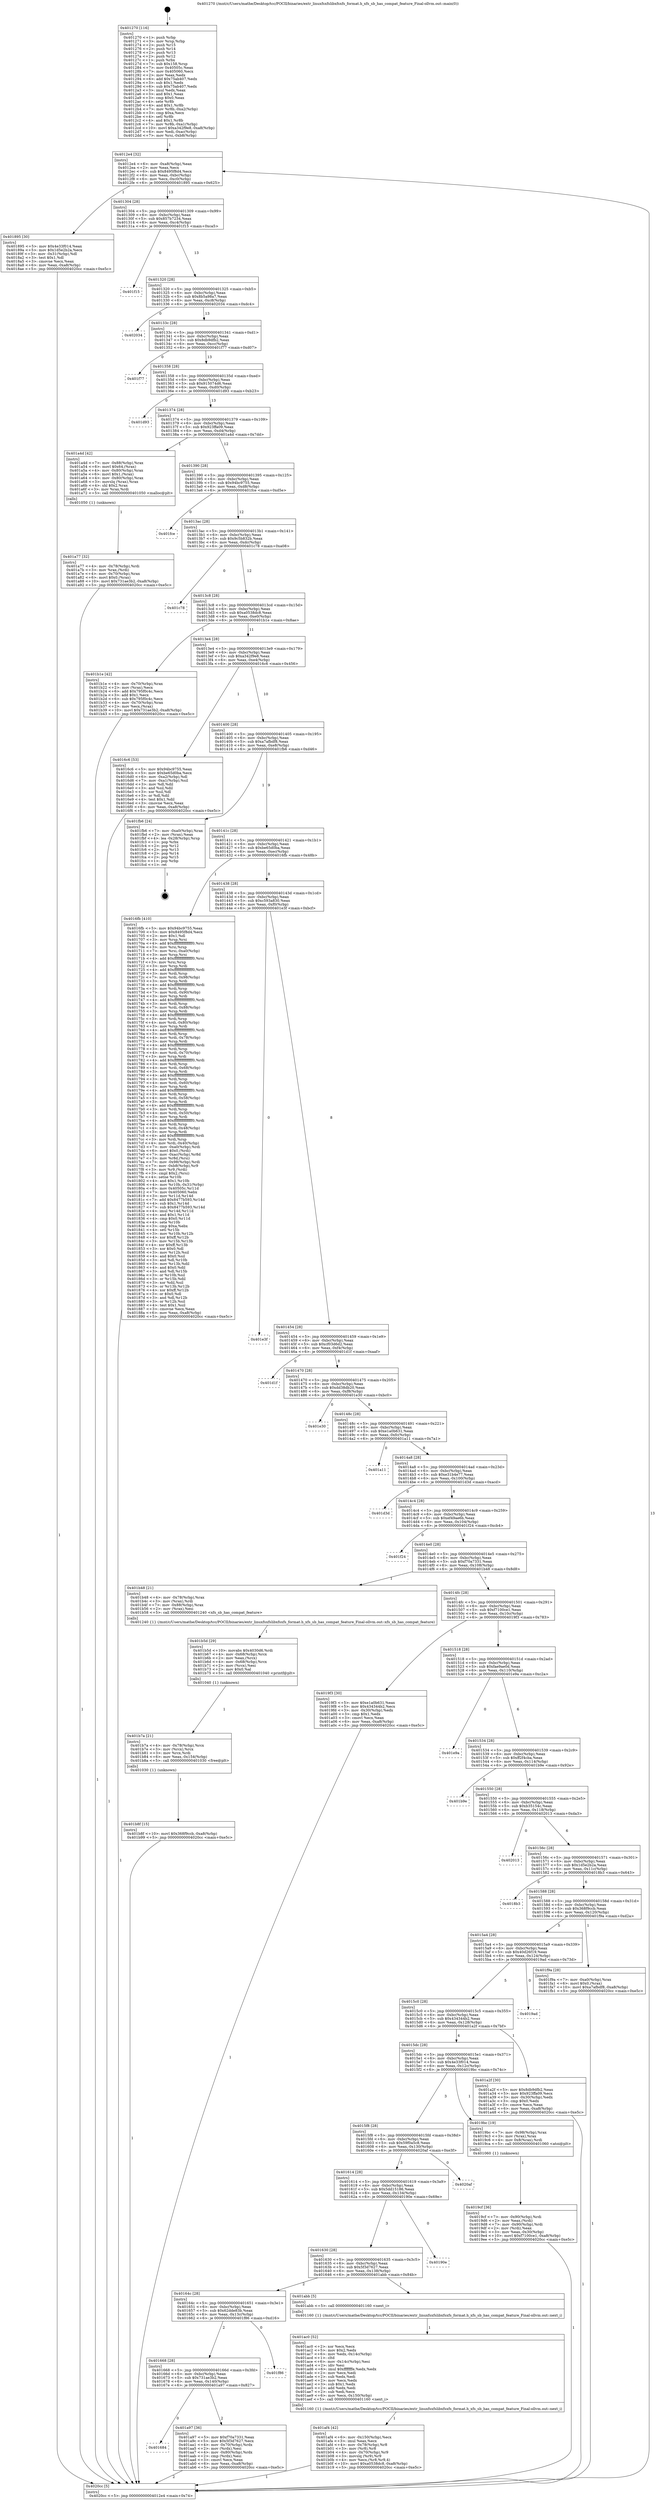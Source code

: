 digraph "0x401270" {
  label = "0x401270 (/mnt/c/Users/mathe/Desktop/tcc/POCII/binaries/extr_linuxfsxfslibxfsxfs_format.h_xfs_sb_has_compat_feature_Final-ollvm.out::main(0))"
  labelloc = "t"
  node[shape=record]

  Entry [label="",width=0.3,height=0.3,shape=circle,fillcolor=black,style=filled]
  "0x4012e4" [label="{
     0x4012e4 [32]\l
     | [instrs]\l
     &nbsp;&nbsp;0x4012e4 \<+6\>: mov -0xa8(%rbp),%eax\l
     &nbsp;&nbsp;0x4012ea \<+2\>: mov %eax,%ecx\l
     &nbsp;&nbsp;0x4012ec \<+6\>: sub $0x8495f8d4,%ecx\l
     &nbsp;&nbsp;0x4012f2 \<+6\>: mov %eax,-0xbc(%rbp)\l
     &nbsp;&nbsp;0x4012f8 \<+6\>: mov %ecx,-0xc0(%rbp)\l
     &nbsp;&nbsp;0x4012fe \<+6\>: je 0000000000401895 \<main+0x625\>\l
  }"]
  "0x401895" [label="{
     0x401895 [30]\l
     | [instrs]\l
     &nbsp;&nbsp;0x401895 \<+5\>: mov $0x4e33f014,%eax\l
     &nbsp;&nbsp;0x40189a \<+5\>: mov $0x1d5e2b2a,%ecx\l
     &nbsp;&nbsp;0x40189f \<+3\>: mov -0x31(%rbp),%dl\l
     &nbsp;&nbsp;0x4018a2 \<+3\>: test $0x1,%dl\l
     &nbsp;&nbsp;0x4018a5 \<+3\>: cmovne %ecx,%eax\l
     &nbsp;&nbsp;0x4018a8 \<+6\>: mov %eax,-0xa8(%rbp)\l
     &nbsp;&nbsp;0x4018ae \<+5\>: jmp 00000000004020cc \<main+0xe5c\>\l
  }"]
  "0x401304" [label="{
     0x401304 [28]\l
     | [instrs]\l
     &nbsp;&nbsp;0x401304 \<+5\>: jmp 0000000000401309 \<main+0x99\>\l
     &nbsp;&nbsp;0x401309 \<+6\>: mov -0xbc(%rbp),%eax\l
     &nbsp;&nbsp;0x40130f \<+5\>: sub $0x857b7234,%eax\l
     &nbsp;&nbsp;0x401314 \<+6\>: mov %eax,-0xc4(%rbp)\l
     &nbsp;&nbsp;0x40131a \<+6\>: je 0000000000401f15 \<main+0xca5\>\l
  }"]
  Exit [label="",width=0.3,height=0.3,shape=circle,fillcolor=black,style=filled,peripheries=2]
  "0x401f15" [label="{
     0x401f15\l
  }", style=dashed]
  "0x401320" [label="{
     0x401320 [28]\l
     | [instrs]\l
     &nbsp;&nbsp;0x401320 \<+5\>: jmp 0000000000401325 \<main+0xb5\>\l
     &nbsp;&nbsp;0x401325 \<+6\>: mov -0xbc(%rbp),%eax\l
     &nbsp;&nbsp;0x40132b \<+5\>: sub $0x8b5a98a7,%eax\l
     &nbsp;&nbsp;0x401330 \<+6\>: mov %eax,-0xc8(%rbp)\l
     &nbsp;&nbsp;0x401336 \<+6\>: je 0000000000402034 \<main+0xdc4\>\l
  }"]
  "0x401b8f" [label="{
     0x401b8f [15]\l
     | [instrs]\l
     &nbsp;&nbsp;0x401b8f \<+10\>: movl $0x368f9ccb,-0xa8(%rbp)\l
     &nbsp;&nbsp;0x401b99 \<+5\>: jmp 00000000004020cc \<main+0xe5c\>\l
  }"]
  "0x402034" [label="{
     0x402034\l
  }", style=dashed]
  "0x40133c" [label="{
     0x40133c [28]\l
     | [instrs]\l
     &nbsp;&nbsp;0x40133c \<+5\>: jmp 0000000000401341 \<main+0xd1\>\l
     &nbsp;&nbsp;0x401341 \<+6\>: mov -0xbc(%rbp),%eax\l
     &nbsp;&nbsp;0x401347 \<+5\>: sub $0x8db9dfb2,%eax\l
     &nbsp;&nbsp;0x40134c \<+6\>: mov %eax,-0xcc(%rbp)\l
     &nbsp;&nbsp;0x401352 \<+6\>: je 0000000000401f77 \<main+0xd07\>\l
  }"]
  "0x401b7a" [label="{
     0x401b7a [21]\l
     | [instrs]\l
     &nbsp;&nbsp;0x401b7a \<+4\>: mov -0x78(%rbp),%rcx\l
     &nbsp;&nbsp;0x401b7e \<+3\>: mov (%rcx),%rcx\l
     &nbsp;&nbsp;0x401b81 \<+3\>: mov %rcx,%rdi\l
     &nbsp;&nbsp;0x401b84 \<+6\>: mov %eax,-0x154(%rbp)\l
     &nbsp;&nbsp;0x401b8a \<+5\>: call 0000000000401030 \<free@plt\>\l
     | [calls]\l
     &nbsp;&nbsp;0x401030 \{1\} (unknown)\l
  }"]
  "0x401f77" [label="{
     0x401f77\l
  }", style=dashed]
  "0x401358" [label="{
     0x401358 [28]\l
     | [instrs]\l
     &nbsp;&nbsp;0x401358 \<+5\>: jmp 000000000040135d \<main+0xed\>\l
     &nbsp;&nbsp;0x40135d \<+6\>: mov -0xbc(%rbp),%eax\l
     &nbsp;&nbsp;0x401363 \<+5\>: sub $0x915074d6,%eax\l
     &nbsp;&nbsp;0x401368 \<+6\>: mov %eax,-0xd0(%rbp)\l
     &nbsp;&nbsp;0x40136e \<+6\>: je 0000000000401d93 \<main+0xb23\>\l
  }"]
  "0x401b5d" [label="{
     0x401b5d [29]\l
     | [instrs]\l
     &nbsp;&nbsp;0x401b5d \<+10\>: movabs $0x4030d6,%rdi\l
     &nbsp;&nbsp;0x401b67 \<+4\>: mov -0x68(%rbp),%rcx\l
     &nbsp;&nbsp;0x401b6b \<+2\>: mov %eax,(%rcx)\l
     &nbsp;&nbsp;0x401b6d \<+4\>: mov -0x68(%rbp),%rcx\l
     &nbsp;&nbsp;0x401b71 \<+2\>: mov (%rcx),%esi\l
     &nbsp;&nbsp;0x401b73 \<+2\>: mov $0x0,%al\l
     &nbsp;&nbsp;0x401b75 \<+5\>: call 0000000000401040 \<printf@plt\>\l
     | [calls]\l
     &nbsp;&nbsp;0x401040 \{1\} (unknown)\l
  }"]
  "0x401d93" [label="{
     0x401d93\l
  }", style=dashed]
  "0x401374" [label="{
     0x401374 [28]\l
     | [instrs]\l
     &nbsp;&nbsp;0x401374 \<+5\>: jmp 0000000000401379 \<main+0x109\>\l
     &nbsp;&nbsp;0x401379 \<+6\>: mov -0xbc(%rbp),%eax\l
     &nbsp;&nbsp;0x40137f \<+5\>: sub $0x923ffa09,%eax\l
     &nbsp;&nbsp;0x401384 \<+6\>: mov %eax,-0xd4(%rbp)\l
     &nbsp;&nbsp;0x40138a \<+6\>: je 0000000000401a4d \<main+0x7dd\>\l
  }"]
  "0x401af4" [label="{
     0x401af4 [42]\l
     | [instrs]\l
     &nbsp;&nbsp;0x401af4 \<+6\>: mov -0x150(%rbp),%ecx\l
     &nbsp;&nbsp;0x401afa \<+3\>: imul %eax,%ecx\l
     &nbsp;&nbsp;0x401afd \<+4\>: mov -0x78(%rbp),%r8\l
     &nbsp;&nbsp;0x401b01 \<+3\>: mov (%r8),%r8\l
     &nbsp;&nbsp;0x401b04 \<+4\>: mov -0x70(%rbp),%r9\l
     &nbsp;&nbsp;0x401b08 \<+3\>: movslq (%r9),%r9\l
     &nbsp;&nbsp;0x401b0b \<+4\>: mov %ecx,(%r8,%r9,4)\l
     &nbsp;&nbsp;0x401b0f \<+10\>: movl $0xa0538dc8,-0xa8(%rbp)\l
     &nbsp;&nbsp;0x401b19 \<+5\>: jmp 00000000004020cc \<main+0xe5c\>\l
  }"]
  "0x401a4d" [label="{
     0x401a4d [42]\l
     | [instrs]\l
     &nbsp;&nbsp;0x401a4d \<+7\>: mov -0x88(%rbp),%rax\l
     &nbsp;&nbsp;0x401a54 \<+6\>: movl $0x64,(%rax)\l
     &nbsp;&nbsp;0x401a5a \<+4\>: mov -0x80(%rbp),%rax\l
     &nbsp;&nbsp;0x401a5e \<+6\>: movl $0x1,(%rax)\l
     &nbsp;&nbsp;0x401a64 \<+4\>: mov -0x80(%rbp),%rax\l
     &nbsp;&nbsp;0x401a68 \<+3\>: movslq (%rax),%rax\l
     &nbsp;&nbsp;0x401a6b \<+4\>: shl $0x2,%rax\l
     &nbsp;&nbsp;0x401a6f \<+3\>: mov %rax,%rdi\l
     &nbsp;&nbsp;0x401a72 \<+5\>: call 0000000000401050 \<malloc@plt\>\l
     | [calls]\l
     &nbsp;&nbsp;0x401050 \{1\} (unknown)\l
  }"]
  "0x401390" [label="{
     0x401390 [28]\l
     | [instrs]\l
     &nbsp;&nbsp;0x401390 \<+5\>: jmp 0000000000401395 \<main+0x125\>\l
     &nbsp;&nbsp;0x401395 \<+6\>: mov -0xbc(%rbp),%eax\l
     &nbsp;&nbsp;0x40139b \<+5\>: sub $0x94bc9755,%eax\l
     &nbsp;&nbsp;0x4013a0 \<+6\>: mov %eax,-0xd8(%rbp)\l
     &nbsp;&nbsp;0x4013a6 \<+6\>: je 0000000000401fce \<main+0xd5e\>\l
  }"]
  "0x401ac0" [label="{
     0x401ac0 [52]\l
     | [instrs]\l
     &nbsp;&nbsp;0x401ac0 \<+2\>: xor %ecx,%ecx\l
     &nbsp;&nbsp;0x401ac2 \<+5\>: mov $0x2,%edx\l
     &nbsp;&nbsp;0x401ac7 \<+6\>: mov %edx,-0x14c(%rbp)\l
     &nbsp;&nbsp;0x401acd \<+1\>: cltd\l
     &nbsp;&nbsp;0x401ace \<+6\>: mov -0x14c(%rbp),%esi\l
     &nbsp;&nbsp;0x401ad4 \<+2\>: idiv %esi\l
     &nbsp;&nbsp;0x401ad6 \<+6\>: imul $0xfffffffe,%edx,%edx\l
     &nbsp;&nbsp;0x401adc \<+2\>: mov %ecx,%edi\l
     &nbsp;&nbsp;0x401ade \<+2\>: sub %edx,%edi\l
     &nbsp;&nbsp;0x401ae0 \<+2\>: mov %ecx,%edx\l
     &nbsp;&nbsp;0x401ae2 \<+3\>: sub $0x1,%edx\l
     &nbsp;&nbsp;0x401ae5 \<+2\>: add %edx,%edi\l
     &nbsp;&nbsp;0x401ae7 \<+2\>: sub %edi,%ecx\l
     &nbsp;&nbsp;0x401ae9 \<+6\>: mov %ecx,-0x150(%rbp)\l
     &nbsp;&nbsp;0x401aef \<+5\>: call 0000000000401160 \<next_i\>\l
     | [calls]\l
     &nbsp;&nbsp;0x401160 \{1\} (/mnt/c/Users/mathe/Desktop/tcc/POCII/binaries/extr_linuxfsxfslibxfsxfs_format.h_xfs_sb_has_compat_feature_Final-ollvm.out::next_i)\l
  }"]
  "0x401fce" [label="{
     0x401fce\l
  }", style=dashed]
  "0x4013ac" [label="{
     0x4013ac [28]\l
     | [instrs]\l
     &nbsp;&nbsp;0x4013ac \<+5\>: jmp 00000000004013b1 \<main+0x141\>\l
     &nbsp;&nbsp;0x4013b1 \<+6\>: mov -0xbc(%rbp),%eax\l
     &nbsp;&nbsp;0x4013b7 \<+5\>: sub $0x9c5b832b,%eax\l
     &nbsp;&nbsp;0x4013bc \<+6\>: mov %eax,-0xdc(%rbp)\l
     &nbsp;&nbsp;0x4013c2 \<+6\>: je 0000000000401c78 \<main+0xa08\>\l
  }"]
  "0x401684" [label="{
     0x401684\l
  }", style=dashed]
  "0x401c78" [label="{
     0x401c78\l
  }", style=dashed]
  "0x4013c8" [label="{
     0x4013c8 [28]\l
     | [instrs]\l
     &nbsp;&nbsp;0x4013c8 \<+5\>: jmp 00000000004013cd \<main+0x15d\>\l
     &nbsp;&nbsp;0x4013cd \<+6\>: mov -0xbc(%rbp),%eax\l
     &nbsp;&nbsp;0x4013d3 \<+5\>: sub $0xa0538dc8,%eax\l
     &nbsp;&nbsp;0x4013d8 \<+6\>: mov %eax,-0xe0(%rbp)\l
     &nbsp;&nbsp;0x4013de \<+6\>: je 0000000000401b1e \<main+0x8ae\>\l
  }"]
  "0x401a97" [label="{
     0x401a97 [36]\l
     | [instrs]\l
     &nbsp;&nbsp;0x401a97 \<+5\>: mov $0xf70a7331,%eax\l
     &nbsp;&nbsp;0x401a9c \<+5\>: mov $0x5f3d7627,%ecx\l
     &nbsp;&nbsp;0x401aa1 \<+4\>: mov -0x70(%rbp),%rdx\l
     &nbsp;&nbsp;0x401aa5 \<+2\>: mov (%rdx),%esi\l
     &nbsp;&nbsp;0x401aa7 \<+4\>: mov -0x80(%rbp),%rdx\l
     &nbsp;&nbsp;0x401aab \<+2\>: cmp (%rdx),%esi\l
     &nbsp;&nbsp;0x401aad \<+3\>: cmovl %ecx,%eax\l
     &nbsp;&nbsp;0x401ab0 \<+6\>: mov %eax,-0xa8(%rbp)\l
     &nbsp;&nbsp;0x401ab6 \<+5\>: jmp 00000000004020cc \<main+0xe5c\>\l
  }"]
  "0x401b1e" [label="{
     0x401b1e [42]\l
     | [instrs]\l
     &nbsp;&nbsp;0x401b1e \<+4\>: mov -0x70(%rbp),%rax\l
     &nbsp;&nbsp;0x401b22 \<+2\>: mov (%rax),%ecx\l
     &nbsp;&nbsp;0x401b24 \<+6\>: add $0x795f0c4c,%ecx\l
     &nbsp;&nbsp;0x401b2a \<+3\>: add $0x1,%ecx\l
     &nbsp;&nbsp;0x401b2d \<+6\>: sub $0x795f0c4c,%ecx\l
     &nbsp;&nbsp;0x401b33 \<+4\>: mov -0x70(%rbp),%rax\l
     &nbsp;&nbsp;0x401b37 \<+2\>: mov %ecx,(%rax)\l
     &nbsp;&nbsp;0x401b39 \<+10\>: movl $0x731ae3b2,-0xa8(%rbp)\l
     &nbsp;&nbsp;0x401b43 \<+5\>: jmp 00000000004020cc \<main+0xe5c\>\l
  }"]
  "0x4013e4" [label="{
     0x4013e4 [28]\l
     | [instrs]\l
     &nbsp;&nbsp;0x4013e4 \<+5\>: jmp 00000000004013e9 \<main+0x179\>\l
     &nbsp;&nbsp;0x4013e9 \<+6\>: mov -0xbc(%rbp),%eax\l
     &nbsp;&nbsp;0x4013ef \<+5\>: sub $0xa342f9e8,%eax\l
     &nbsp;&nbsp;0x4013f4 \<+6\>: mov %eax,-0xe4(%rbp)\l
     &nbsp;&nbsp;0x4013fa \<+6\>: je 00000000004016c6 \<main+0x456\>\l
  }"]
  "0x401668" [label="{
     0x401668 [28]\l
     | [instrs]\l
     &nbsp;&nbsp;0x401668 \<+5\>: jmp 000000000040166d \<main+0x3fd\>\l
     &nbsp;&nbsp;0x40166d \<+6\>: mov -0xbc(%rbp),%eax\l
     &nbsp;&nbsp;0x401673 \<+5\>: sub $0x731ae3b2,%eax\l
     &nbsp;&nbsp;0x401678 \<+6\>: mov %eax,-0x140(%rbp)\l
     &nbsp;&nbsp;0x40167e \<+6\>: je 0000000000401a97 \<main+0x827\>\l
  }"]
  "0x4016c6" [label="{
     0x4016c6 [53]\l
     | [instrs]\l
     &nbsp;&nbsp;0x4016c6 \<+5\>: mov $0x94bc9755,%eax\l
     &nbsp;&nbsp;0x4016cb \<+5\>: mov $0xbe65d0ba,%ecx\l
     &nbsp;&nbsp;0x4016d0 \<+6\>: mov -0xa2(%rbp),%dl\l
     &nbsp;&nbsp;0x4016d6 \<+7\>: mov -0xa1(%rbp),%sil\l
     &nbsp;&nbsp;0x4016dd \<+3\>: mov %dl,%dil\l
     &nbsp;&nbsp;0x4016e0 \<+3\>: and %sil,%dil\l
     &nbsp;&nbsp;0x4016e3 \<+3\>: xor %sil,%dl\l
     &nbsp;&nbsp;0x4016e6 \<+3\>: or %dl,%dil\l
     &nbsp;&nbsp;0x4016e9 \<+4\>: test $0x1,%dil\l
     &nbsp;&nbsp;0x4016ed \<+3\>: cmovne %ecx,%eax\l
     &nbsp;&nbsp;0x4016f0 \<+6\>: mov %eax,-0xa8(%rbp)\l
     &nbsp;&nbsp;0x4016f6 \<+5\>: jmp 00000000004020cc \<main+0xe5c\>\l
  }"]
  "0x401400" [label="{
     0x401400 [28]\l
     | [instrs]\l
     &nbsp;&nbsp;0x401400 \<+5\>: jmp 0000000000401405 \<main+0x195\>\l
     &nbsp;&nbsp;0x401405 \<+6\>: mov -0xbc(%rbp),%eax\l
     &nbsp;&nbsp;0x40140b \<+5\>: sub $0xa7afbdf8,%eax\l
     &nbsp;&nbsp;0x401410 \<+6\>: mov %eax,-0xe8(%rbp)\l
     &nbsp;&nbsp;0x401416 \<+6\>: je 0000000000401fb6 \<main+0xd46\>\l
  }"]
  "0x4020cc" [label="{
     0x4020cc [5]\l
     | [instrs]\l
     &nbsp;&nbsp;0x4020cc \<+5\>: jmp 00000000004012e4 \<main+0x74\>\l
  }"]
  "0x401270" [label="{
     0x401270 [116]\l
     | [instrs]\l
     &nbsp;&nbsp;0x401270 \<+1\>: push %rbp\l
     &nbsp;&nbsp;0x401271 \<+3\>: mov %rsp,%rbp\l
     &nbsp;&nbsp;0x401274 \<+2\>: push %r15\l
     &nbsp;&nbsp;0x401276 \<+2\>: push %r14\l
     &nbsp;&nbsp;0x401278 \<+2\>: push %r13\l
     &nbsp;&nbsp;0x40127a \<+2\>: push %r12\l
     &nbsp;&nbsp;0x40127c \<+1\>: push %rbx\l
     &nbsp;&nbsp;0x40127d \<+7\>: sub $0x158,%rsp\l
     &nbsp;&nbsp;0x401284 \<+7\>: mov 0x40505c,%eax\l
     &nbsp;&nbsp;0x40128b \<+7\>: mov 0x405060,%ecx\l
     &nbsp;&nbsp;0x401292 \<+2\>: mov %eax,%edx\l
     &nbsp;&nbsp;0x401294 \<+6\>: add $0x75ab407,%edx\l
     &nbsp;&nbsp;0x40129a \<+3\>: sub $0x1,%edx\l
     &nbsp;&nbsp;0x40129d \<+6\>: sub $0x75ab407,%edx\l
     &nbsp;&nbsp;0x4012a3 \<+3\>: imul %edx,%eax\l
     &nbsp;&nbsp;0x4012a6 \<+3\>: and $0x1,%eax\l
     &nbsp;&nbsp;0x4012a9 \<+3\>: cmp $0x0,%eax\l
     &nbsp;&nbsp;0x4012ac \<+4\>: sete %r8b\l
     &nbsp;&nbsp;0x4012b0 \<+4\>: and $0x1,%r8b\l
     &nbsp;&nbsp;0x4012b4 \<+7\>: mov %r8b,-0xa2(%rbp)\l
     &nbsp;&nbsp;0x4012bb \<+3\>: cmp $0xa,%ecx\l
     &nbsp;&nbsp;0x4012be \<+4\>: setl %r8b\l
     &nbsp;&nbsp;0x4012c2 \<+4\>: and $0x1,%r8b\l
     &nbsp;&nbsp;0x4012c6 \<+7\>: mov %r8b,-0xa1(%rbp)\l
     &nbsp;&nbsp;0x4012cd \<+10\>: movl $0xa342f9e8,-0xa8(%rbp)\l
     &nbsp;&nbsp;0x4012d7 \<+6\>: mov %edi,-0xac(%rbp)\l
     &nbsp;&nbsp;0x4012dd \<+7\>: mov %rsi,-0xb8(%rbp)\l
  }"]
  "0x401f86" [label="{
     0x401f86\l
  }", style=dashed]
  "0x401fb6" [label="{
     0x401fb6 [24]\l
     | [instrs]\l
     &nbsp;&nbsp;0x401fb6 \<+7\>: mov -0xa0(%rbp),%rax\l
     &nbsp;&nbsp;0x401fbd \<+2\>: mov (%rax),%eax\l
     &nbsp;&nbsp;0x401fbf \<+4\>: lea -0x28(%rbp),%rsp\l
     &nbsp;&nbsp;0x401fc3 \<+1\>: pop %rbx\l
     &nbsp;&nbsp;0x401fc4 \<+2\>: pop %r12\l
     &nbsp;&nbsp;0x401fc6 \<+2\>: pop %r13\l
     &nbsp;&nbsp;0x401fc8 \<+2\>: pop %r14\l
     &nbsp;&nbsp;0x401fca \<+2\>: pop %r15\l
     &nbsp;&nbsp;0x401fcc \<+1\>: pop %rbp\l
     &nbsp;&nbsp;0x401fcd \<+1\>: ret\l
  }"]
  "0x40141c" [label="{
     0x40141c [28]\l
     | [instrs]\l
     &nbsp;&nbsp;0x40141c \<+5\>: jmp 0000000000401421 \<main+0x1b1\>\l
     &nbsp;&nbsp;0x401421 \<+6\>: mov -0xbc(%rbp),%eax\l
     &nbsp;&nbsp;0x401427 \<+5\>: sub $0xbe65d0ba,%eax\l
     &nbsp;&nbsp;0x40142c \<+6\>: mov %eax,-0xec(%rbp)\l
     &nbsp;&nbsp;0x401432 \<+6\>: je 00000000004016fb \<main+0x48b\>\l
  }"]
  "0x40164c" [label="{
     0x40164c [28]\l
     | [instrs]\l
     &nbsp;&nbsp;0x40164c \<+5\>: jmp 0000000000401651 \<main+0x3e1\>\l
     &nbsp;&nbsp;0x401651 \<+6\>: mov -0xbc(%rbp),%eax\l
     &nbsp;&nbsp;0x401657 \<+5\>: sub $0x62dde83b,%eax\l
     &nbsp;&nbsp;0x40165c \<+6\>: mov %eax,-0x13c(%rbp)\l
     &nbsp;&nbsp;0x401662 \<+6\>: je 0000000000401f86 \<main+0xd16\>\l
  }"]
  "0x4016fb" [label="{
     0x4016fb [410]\l
     | [instrs]\l
     &nbsp;&nbsp;0x4016fb \<+5\>: mov $0x94bc9755,%eax\l
     &nbsp;&nbsp;0x401700 \<+5\>: mov $0x8495f8d4,%ecx\l
     &nbsp;&nbsp;0x401705 \<+2\>: mov $0x1,%dl\l
     &nbsp;&nbsp;0x401707 \<+3\>: mov %rsp,%rsi\l
     &nbsp;&nbsp;0x40170a \<+4\>: add $0xfffffffffffffff0,%rsi\l
     &nbsp;&nbsp;0x40170e \<+3\>: mov %rsi,%rsp\l
     &nbsp;&nbsp;0x401711 \<+7\>: mov %rsi,-0xa0(%rbp)\l
     &nbsp;&nbsp;0x401718 \<+3\>: mov %rsp,%rsi\l
     &nbsp;&nbsp;0x40171b \<+4\>: add $0xfffffffffffffff0,%rsi\l
     &nbsp;&nbsp;0x40171f \<+3\>: mov %rsi,%rsp\l
     &nbsp;&nbsp;0x401722 \<+3\>: mov %rsp,%rdi\l
     &nbsp;&nbsp;0x401725 \<+4\>: add $0xfffffffffffffff0,%rdi\l
     &nbsp;&nbsp;0x401729 \<+3\>: mov %rdi,%rsp\l
     &nbsp;&nbsp;0x40172c \<+7\>: mov %rdi,-0x98(%rbp)\l
     &nbsp;&nbsp;0x401733 \<+3\>: mov %rsp,%rdi\l
     &nbsp;&nbsp;0x401736 \<+4\>: add $0xfffffffffffffff0,%rdi\l
     &nbsp;&nbsp;0x40173a \<+3\>: mov %rdi,%rsp\l
     &nbsp;&nbsp;0x40173d \<+7\>: mov %rdi,-0x90(%rbp)\l
     &nbsp;&nbsp;0x401744 \<+3\>: mov %rsp,%rdi\l
     &nbsp;&nbsp;0x401747 \<+4\>: add $0xfffffffffffffff0,%rdi\l
     &nbsp;&nbsp;0x40174b \<+3\>: mov %rdi,%rsp\l
     &nbsp;&nbsp;0x40174e \<+7\>: mov %rdi,-0x88(%rbp)\l
     &nbsp;&nbsp;0x401755 \<+3\>: mov %rsp,%rdi\l
     &nbsp;&nbsp;0x401758 \<+4\>: add $0xfffffffffffffff0,%rdi\l
     &nbsp;&nbsp;0x40175c \<+3\>: mov %rdi,%rsp\l
     &nbsp;&nbsp;0x40175f \<+4\>: mov %rdi,-0x80(%rbp)\l
     &nbsp;&nbsp;0x401763 \<+3\>: mov %rsp,%rdi\l
     &nbsp;&nbsp;0x401766 \<+4\>: add $0xfffffffffffffff0,%rdi\l
     &nbsp;&nbsp;0x40176a \<+3\>: mov %rdi,%rsp\l
     &nbsp;&nbsp;0x40176d \<+4\>: mov %rdi,-0x78(%rbp)\l
     &nbsp;&nbsp;0x401771 \<+3\>: mov %rsp,%rdi\l
     &nbsp;&nbsp;0x401774 \<+4\>: add $0xfffffffffffffff0,%rdi\l
     &nbsp;&nbsp;0x401778 \<+3\>: mov %rdi,%rsp\l
     &nbsp;&nbsp;0x40177b \<+4\>: mov %rdi,-0x70(%rbp)\l
     &nbsp;&nbsp;0x40177f \<+3\>: mov %rsp,%rdi\l
     &nbsp;&nbsp;0x401782 \<+4\>: add $0xfffffffffffffff0,%rdi\l
     &nbsp;&nbsp;0x401786 \<+3\>: mov %rdi,%rsp\l
     &nbsp;&nbsp;0x401789 \<+4\>: mov %rdi,-0x68(%rbp)\l
     &nbsp;&nbsp;0x40178d \<+3\>: mov %rsp,%rdi\l
     &nbsp;&nbsp;0x401790 \<+4\>: add $0xfffffffffffffff0,%rdi\l
     &nbsp;&nbsp;0x401794 \<+3\>: mov %rdi,%rsp\l
     &nbsp;&nbsp;0x401797 \<+4\>: mov %rdi,-0x60(%rbp)\l
     &nbsp;&nbsp;0x40179b \<+3\>: mov %rsp,%rdi\l
     &nbsp;&nbsp;0x40179e \<+4\>: add $0xfffffffffffffff0,%rdi\l
     &nbsp;&nbsp;0x4017a2 \<+3\>: mov %rdi,%rsp\l
     &nbsp;&nbsp;0x4017a5 \<+4\>: mov %rdi,-0x58(%rbp)\l
     &nbsp;&nbsp;0x4017a9 \<+3\>: mov %rsp,%rdi\l
     &nbsp;&nbsp;0x4017ac \<+4\>: add $0xfffffffffffffff0,%rdi\l
     &nbsp;&nbsp;0x4017b0 \<+3\>: mov %rdi,%rsp\l
     &nbsp;&nbsp;0x4017b3 \<+4\>: mov %rdi,-0x50(%rbp)\l
     &nbsp;&nbsp;0x4017b7 \<+3\>: mov %rsp,%rdi\l
     &nbsp;&nbsp;0x4017ba \<+4\>: add $0xfffffffffffffff0,%rdi\l
     &nbsp;&nbsp;0x4017be \<+3\>: mov %rdi,%rsp\l
     &nbsp;&nbsp;0x4017c1 \<+4\>: mov %rdi,-0x48(%rbp)\l
     &nbsp;&nbsp;0x4017c5 \<+3\>: mov %rsp,%rdi\l
     &nbsp;&nbsp;0x4017c8 \<+4\>: add $0xfffffffffffffff0,%rdi\l
     &nbsp;&nbsp;0x4017cc \<+3\>: mov %rdi,%rsp\l
     &nbsp;&nbsp;0x4017cf \<+4\>: mov %rdi,-0x40(%rbp)\l
     &nbsp;&nbsp;0x4017d3 \<+7\>: mov -0xa0(%rbp),%rdi\l
     &nbsp;&nbsp;0x4017da \<+6\>: movl $0x0,(%rdi)\l
     &nbsp;&nbsp;0x4017e0 \<+7\>: mov -0xac(%rbp),%r8d\l
     &nbsp;&nbsp;0x4017e7 \<+3\>: mov %r8d,(%rsi)\l
     &nbsp;&nbsp;0x4017ea \<+7\>: mov -0x98(%rbp),%rdi\l
     &nbsp;&nbsp;0x4017f1 \<+7\>: mov -0xb8(%rbp),%r9\l
     &nbsp;&nbsp;0x4017f8 \<+3\>: mov %r9,(%rdi)\l
     &nbsp;&nbsp;0x4017fb \<+3\>: cmpl $0x2,(%rsi)\l
     &nbsp;&nbsp;0x4017fe \<+4\>: setne %r10b\l
     &nbsp;&nbsp;0x401802 \<+4\>: and $0x1,%r10b\l
     &nbsp;&nbsp;0x401806 \<+4\>: mov %r10b,-0x31(%rbp)\l
     &nbsp;&nbsp;0x40180a \<+8\>: mov 0x40505c,%r11d\l
     &nbsp;&nbsp;0x401812 \<+7\>: mov 0x405060,%ebx\l
     &nbsp;&nbsp;0x401819 \<+3\>: mov %r11d,%r14d\l
     &nbsp;&nbsp;0x40181c \<+7\>: add $0x8477b593,%r14d\l
     &nbsp;&nbsp;0x401823 \<+4\>: sub $0x1,%r14d\l
     &nbsp;&nbsp;0x401827 \<+7\>: sub $0x8477b593,%r14d\l
     &nbsp;&nbsp;0x40182e \<+4\>: imul %r14d,%r11d\l
     &nbsp;&nbsp;0x401832 \<+4\>: and $0x1,%r11d\l
     &nbsp;&nbsp;0x401836 \<+4\>: cmp $0x0,%r11d\l
     &nbsp;&nbsp;0x40183a \<+4\>: sete %r10b\l
     &nbsp;&nbsp;0x40183e \<+3\>: cmp $0xa,%ebx\l
     &nbsp;&nbsp;0x401841 \<+4\>: setl %r15b\l
     &nbsp;&nbsp;0x401845 \<+3\>: mov %r10b,%r12b\l
     &nbsp;&nbsp;0x401848 \<+4\>: xor $0xff,%r12b\l
     &nbsp;&nbsp;0x40184c \<+3\>: mov %r15b,%r13b\l
     &nbsp;&nbsp;0x40184f \<+4\>: xor $0xff,%r13b\l
     &nbsp;&nbsp;0x401853 \<+3\>: xor $0x0,%dl\l
     &nbsp;&nbsp;0x401856 \<+3\>: mov %r12b,%sil\l
     &nbsp;&nbsp;0x401859 \<+4\>: and $0x0,%sil\l
     &nbsp;&nbsp;0x40185d \<+3\>: and %dl,%r10b\l
     &nbsp;&nbsp;0x401860 \<+3\>: mov %r13b,%dil\l
     &nbsp;&nbsp;0x401863 \<+4\>: and $0x0,%dil\l
     &nbsp;&nbsp;0x401867 \<+3\>: and %dl,%r15b\l
     &nbsp;&nbsp;0x40186a \<+3\>: or %r10b,%sil\l
     &nbsp;&nbsp;0x40186d \<+3\>: or %r15b,%dil\l
     &nbsp;&nbsp;0x401870 \<+3\>: xor %dil,%sil\l
     &nbsp;&nbsp;0x401873 \<+3\>: or %r13b,%r12b\l
     &nbsp;&nbsp;0x401876 \<+4\>: xor $0xff,%r12b\l
     &nbsp;&nbsp;0x40187a \<+3\>: or $0x0,%dl\l
     &nbsp;&nbsp;0x40187d \<+3\>: and %dl,%r12b\l
     &nbsp;&nbsp;0x401880 \<+3\>: or %r12b,%sil\l
     &nbsp;&nbsp;0x401883 \<+4\>: test $0x1,%sil\l
     &nbsp;&nbsp;0x401887 \<+3\>: cmovne %ecx,%eax\l
     &nbsp;&nbsp;0x40188a \<+6\>: mov %eax,-0xa8(%rbp)\l
     &nbsp;&nbsp;0x401890 \<+5\>: jmp 00000000004020cc \<main+0xe5c\>\l
  }"]
  "0x401438" [label="{
     0x401438 [28]\l
     | [instrs]\l
     &nbsp;&nbsp;0x401438 \<+5\>: jmp 000000000040143d \<main+0x1cd\>\l
     &nbsp;&nbsp;0x40143d \<+6\>: mov -0xbc(%rbp),%eax\l
     &nbsp;&nbsp;0x401443 \<+5\>: sub $0xc593a830,%eax\l
     &nbsp;&nbsp;0x401448 \<+6\>: mov %eax,-0xf0(%rbp)\l
     &nbsp;&nbsp;0x40144e \<+6\>: je 0000000000401e3f \<main+0xbcf\>\l
  }"]
  "0x401abb" [label="{
     0x401abb [5]\l
     | [instrs]\l
     &nbsp;&nbsp;0x401abb \<+5\>: call 0000000000401160 \<next_i\>\l
     | [calls]\l
     &nbsp;&nbsp;0x401160 \{1\} (/mnt/c/Users/mathe/Desktop/tcc/POCII/binaries/extr_linuxfsxfslibxfsxfs_format.h_xfs_sb_has_compat_feature_Final-ollvm.out::next_i)\l
  }"]
  "0x401630" [label="{
     0x401630 [28]\l
     | [instrs]\l
     &nbsp;&nbsp;0x401630 \<+5\>: jmp 0000000000401635 \<main+0x3c5\>\l
     &nbsp;&nbsp;0x401635 \<+6\>: mov -0xbc(%rbp),%eax\l
     &nbsp;&nbsp;0x40163b \<+5\>: sub $0x5f3d7627,%eax\l
     &nbsp;&nbsp;0x401640 \<+6\>: mov %eax,-0x138(%rbp)\l
     &nbsp;&nbsp;0x401646 \<+6\>: je 0000000000401abb \<main+0x84b\>\l
  }"]
  "0x401e3f" [label="{
     0x401e3f\l
  }", style=dashed]
  "0x401454" [label="{
     0x401454 [28]\l
     | [instrs]\l
     &nbsp;&nbsp;0x401454 \<+5\>: jmp 0000000000401459 \<main+0x1e9\>\l
     &nbsp;&nbsp;0x401459 \<+6\>: mov -0xbc(%rbp),%eax\l
     &nbsp;&nbsp;0x40145f \<+5\>: sub $0xcf03d6d2,%eax\l
     &nbsp;&nbsp;0x401464 \<+6\>: mov %eax,-0xf4(%rbp)\l
     &nbsp;&nbsp;0x40146a \<+6\>: je 0000000000401d1f \<main+0xaaf\>\l
  }"]
  "0x40190e" [label="{
     0x40190e\l
  }", style=dashed]
  "0x401d1f" [label="{
     0x401d1f\l
  }", style=dashed]
  "0x401470" [label="{
     0x401470 [28]\l
     | [instrs]\l
     &nbsp;&nbsp;0x401470 \<+5\>: jmp 0000000000401475 \<main+0x205\>\l
     &nbsp;&nbsp;0x401475 \<+6\>: mov -0xbc(%rbp),%eax\l
     &nbsp;&nbsp;0x40147b \<+5\>: sub $0xdd38db20,%eax\l
     &nbsp;&nbsp;0x401480 \<+6\>: mov %eax,-0xf8(%rbp)\l
     &nbsp;&nbsp;0x401486 \<+6\>: je 0000000000401e30 \<main+0xbc0\>\l
  }"]
  "0x401614" [label="{
     0x401614 [28]\l
     | [instrs]\l
     &nbsp;&nbsp;0x401614 \<+5\>: jmp 0000000000401619 \<main+0x3a9\>\l
     &nbsp;&nbsp;0x401619 \<+6\>: mov -0xbc(%rbp),%eax\l
     &nbsp;&nbsp;0x40161f \<+5\>: sub $0x5dd15186,%eax\l
     &nbsp;&nbsp;0x401624 \<+6\>: mov %eax,-0x134(%rbp)\l
     &nbsp;&nbsp;0x40162a \<+6\>: je 000000000040190e \<main+0x69e\>\l
  }"]
  "0x401e30" [label="{
     0x401e30\l
  }", style=dashed]
  "0x40148c" [label="{
     0x40148c [28]\l
     | [instrs]\l
     &nbsp;&nbsp;0x40148c \<+5\>: jmp 0000000000401491 \<main+0x221\>\l
     &nbsp;&nbsp;0x401491 \<+6\>: mov -0xbc(%rbp),%eax\l
     &nbsp;&nbsp;0x401497 \<+5\>: sub $0xe1a0b631,%eax\l
     &nbsp;&nbsp;0x40149c \<+6\>: mov %eax,-0xfc(%rbp)\l
     &nbsp;&nbsp;0x4014a2 \<+6\>: je 0000000000401a11 \<main+0x7a1\>\l
  }"]
  "0x4020af" [label="{
     0x4020af\l
  }", style=dashed]
  "0x401a11" [label="{
     0x401a11\l
  }", style=dashed]
  "0x4014a8" [label="{
     0x4014a8 [28]\l
     | [instrs]\l
     &nbsp;&nbsp;0x4014a8 \<+5\>: jmp 00000000004014ad \<main+0x23d\>\l
     &nbsp;&nbsp;0x4014ad \<+6\>: mov -0xbc(%rbp),%eax\l
     &nbsp;&nbsp;0x4014b3 \<+5\>: sub $0xe31b4e77,%eax\l
     &nbsp;&nbsp;0x4014b8 \<+6\>: mov %eax,-0x100(%rbp)\l
     &nbsp;&nbsp;0x4014be \<+6\>: je 0000000000401d3d \<main+0xacd\>\l
  }"]
  "0x401a77" [label="{
     0x401a77 [32]\l
     | [instrs]\l
     &nbsp;&nbsp;0x401a77 \<+4\>: mov -0x78(%rbp),%rdi\l
     &nbsp;&nbsp;0x401a7b \<+3\>: mov %rax,(%rdi)\l
     &nbsp;&nbsp;0x401a7e \<+4\>: mov -0x70(%rbp),%rax\l
     &nbsp;&nbsp;0x401a82 \<+6\>: movl $0x0,(%rax)\l
     &nbsp;&nbsp;0x401a88 \<+10\>: movl $0x731ae3b2,-0xa8(%rbp)\l
     &nbsp;&nbsp;0x401a92 \<+5\>: jmp 00000000004020cc \<main+0xe5c\>\l
  }"]
  "0x401d3d" [label="{
     0x401d3d\l
  }", style=dashed]
  "0x4014c4" [label="{
     0x4014c4 [28]\l
     | [instrs]\l
     &nbsp;&nbsp;0x4014c4 \<+5\>: jmp 00000000004014c9 \<main+0x259\>\l
     &nbsp;&nbsp;0x4014c9 \<+6\>: mov -0xbc(%rbp),%eax\l
     &nbsp;&nbsp;0x4014cf \<+5\>: sub $0xef49ae6b,%eax\l
     &nbsp;&nbsp;0x4014d4 \<+6\>: mov %eax,-0x104(%rbp)\l
     &nbsp;&nbsp;0x4014da \<+6\>: je 0000000000401f24 \<main+0xcb4\>\l
  }"]
  "0x4019cf" [label="{
     0x4019cf [36]\l
     | [instrs]\l
     &nbsp;&nbsp;0x4019cf \<+7\>: mov -0x90(%rbp),%rdi\l
     &nbsp;&nbsp;0x4019d6 \<+2\>: mov %eax,(%rdi)\l
     &nbsp;&nbsp;0x4019d8 \<+7\>: mov -0x90(%rbp),%rdi\l
     &nbsp;&nbsp;0x4019df \<+2\>: mov (%rdi),%eax\l
     &nbsp;&nbsp;0x4019e1 \<+3\>: mov %eax,-0x30(%rbp)\l
     &nbsp;&nbsp;0x4019e4 \<+10\>: movl $0xf7100ce1,-0xa8(%rbp)\l
     &nbsp;&nbsp;0x4019ee \<+5\>: jmp 00000000004020cc \<main+0xe5c\>\l
  }"]
  "0x401f24" [label="{
     0x401f24\l
  }", style=dashed]
  "0x4014e0" [label="{
     0x4014e0 [28]\l
     | [instrs]\l
     &nbsp;&nbsp;0x4014e0 \<+5\>: jmp 00000000004014e5 \<main+0x275\>\l
     &nbsp;&nbsp;0x4014e5 \<+6\>: mov -0xbc(%rbp),%eax\l
     &nbsp;&nbsp;0x4014eb \<+5\>: sub $0xf70a7331,%eax\l
     &nbsp;&nbsp;0x4014f0 \<+6\>: mov %eax,-0x108(%rbp)\l
     &nbsp;&nbsp;0x4014f6 \<+6\>: je 0000000000401b48 \<main+0x8d8\>\l
  }"]
  "0x4015f8" [label="{
     0x4015f8 [28]\l
     | [instrs]\l
     &nbsp;&nbsp;0x4015f8 \<+5\>: jmp 00000000004015fd \<main+0x38d\>\l
     &nbsp;&nbsp;0x4015fd \<+6\>: mov -0xbc(%rbp),%eax\l
     &nbsp;&nbsp;0x401603 \<+5\>: sub $0x59f0a5c8,%eax\l
     &nbsp;&nbsp;0x401608 \<+6\>: mov %eax,-0x130(%rbp)\l
     &nbsp;&nbsp;0x40160e \<+6\>: je 00000000004020af \<main+0xe3f\>\l
  }"]
  "0x401b48" [label="{
     0x401b48 [21]\l
     | [instrs]\l
     &nbsp;&nbsp;0x401b48 \<+4\>: mov -0x78(%rbp),%rax\l
     &nbsp;&nbsp;0x401b4c \<+3\>: mov (%rax),%rdi\l
     &nbsp;&nbsp;0x401b4f \<+7\>: mov -0x88(%rbp),%rax\l
     &nbsp;&nbsp;0x401b56 \<+2\>: mov (%rax),%esi\l
     &nbsp;&nbsp;0x401b58 \<+5\>: call 0000000000401240 \<xfs_sb_has_compat_feature\>\l
     | [calls]\l
     &nbsp;&nbsp;0x401240 \{1\} (/mnt/c/Users/mathe/Desktop/tcc/POCII/binaries/extr_linuxfsxfslibxfsxfs_format.h_xfs_sb_has_compat_feature_Final-ollvm.out::xfs_sb_has_compat_feature)\l
  }"]
  "0x4014fc" [label="{
     0x4014fc [28]\l
     | [instrs]\l
     &nbsp;&nbsp;0x4014fc \<+5\>: jmp 0000000000401501 \<main+0x291\>\l
     &nbsp;&nbsp;0x401501 \<+6\>: mov -0xbc(%rbp),%eax\l
     &nbsp;&nbsp;0x401507 \<+5\>: sub $0xf7100ce1,%eax\l
     &nbsp;&nbsp;0x40150c \<+6\>: mov %eax,-0x10c(%rbp)\l
     &nbsp;&nbsp;0x401512 \<+6\>: je 00000000004019f3 \<main+0x783\>\l
  }"]
  "0x4019bc" [label="{
     0x4019bc [19]\l
     | [instrs]\l
     &nbsp;&nbsp;0x4019bc \<+7\>: mov -0x98(%rbp),%rax\l
     &nbsp;&nbsp;0x4019c3 \<+3\>: mov (%rax),%rax\l
     &nbsp;&nbsp;0x4019c6 \<+4\>: mov 0x8(%rax),%rdi\l
     &nbsp;&nbsp;0x4019ca \<+5\>: call 0000000000401060 \<atoi@plt\>\l
     | [calls]\l
     &nbsp;&nbsp;0x401060 \{1\} (unknown)\l
  }"]
  "0x4019f3" [label="{
     0x4019f3 [30]\l
     | [instrs]\l
     &nbsp;&nbsp;0x4019f3 \<+5\>: mov $0xe1a0b631,%eax\l
     &nbsp;&nbsp;0x4019f8 \<+5\>: mov $0x434344b2,%ecx\l
     &nbsp;&nbsp;0x4019fd \<+3\>: mov -0x30(%rbp),%edx\l
     &nbsp;&nbsp;0x401a00 \<+3\>: cmp $0x1,%edx\l
     &nbsp;&nbsp;0x401a03 \<+3\>: cmovl %ecx,%eax\l
     &nbsp;&nbsp;0x401a06 \<+6\>: mov %eax,-0xa8(%rbp)\l
     &nbsp;&nbsp;0x401a0c \<+5\>: jmp 00000000004020cc \<main+0xe5c\>\l
  }"]
  "0x401518" [label="{
     0x401518 [28]\l
     | [instrs]\l
     &nbsp;&nbsp;0x401518 \<+5\>: jmp 000000000040151d \<main+0x2ad\>\l
     &nbsp;&nbsp;0x40151d \<+6\>: mov -0xbc(%rbp),%eax\l
     &nbsp;&nbsp;0x401523 \<+5\>: sub $0xfae9ae0d,%eax\l
     &nbsp;&nbsp;0x401528 \<+6\>: mov %eax,-0x110(%rbp)\l
     &nbsp;&nbsp;0x40152e \<+6\>: je 0000000000401e9a \<main+0xc2a\>\l
  }"]
  "0x4015dc" [label="{
     0x4015dc [28]\l
     | [instrs]\l
     &nbsp;&nbsp;0x4015dc \<+5\>: jmp 00000000004015e1 \<main+0x371\>\l
     &nbsp;&nbsp;0x4015e1 \<+6\>: mov -0xbc(%rbp),%eax\l
     &nbsp;&nbsp;0x4015e7 \<+5\>: sub $0x4e33f014,%eax\l
     &nbsp;&nbsp;0x4015ec \<+6\>: mov %eax,-0x12c(%rbp)\l
     &nbsp;&nbsp;0x4015f2 \<+6\>: je 00000000004019bc \<main+0x74c\>\l
  }"]
  "0x401e9a" [label="{
     0x401e9a\l
  }", style=dashed]
  "0x401534" [label="{
     0x401534 [28]\l
     | [instrs]\l
     &nbsp;&nbsp;0x401534 \<+5\>: jmp 0000000000401539 \<main+0x2c9\>\l
     &nbsp;&nbsp;0x401539 \<+6\>: mov -0xbc(%rbp),%eax\l
     &nbsp;&nbsp;0x40153f \<+5\>: sub $0xff2f4cba,%eax\l
     &nbsp;&nbsp;0x401544 \<+6\>: mov %eax,-0x114(%rbp)\l
     &nbsp;&nbsp;0x40154a \<+6\>: je 0000000000401b9e \<main+0x92e\>\l
  }"]
  "0x401a2f" [label="{
     0x401a2f [30]\l
     | [instrs]\l
     &nbsp;&nbsp;0x401a2f \<+5\>: mov $0x8db9dfb2,%eax\l
     &nbsp;&nbsp;0x401a34 \<+5\>: mov $0x923ffa09,%ecx\l
     &nbsp;&nbsp;0x401a39 \<+3\>: mov -0x30(%rbp),%edx\l
     &nbsp;&nbsp;0x401a3c \<+3\>: cmp $0x0,%edx\l
     &nbsp;&nbsp;0x401a3f \<+3\>: cmove %ecx,%eax\l
     &nbsp;&nbsp;0x401a42 \<+6\>: mov %eax,-0xa8(%rbp)\l
     &nbsp;&nbsp;0x401a48 \<+5\>: jmp 00000000004020cc \<main+0xe5c\>\l
  }"]
  "0x401b9e" [label="{
     0x401b9e\l
  }", style=dashed]
  "0x401550" [label="{
     0x401550 [28]\l
     | [instrs]\l
     &nbsp;&nbsp;0x401550 \<+5\>: jmp 0000000000401555 \<main+0x2e5\>\l
     &nbsp;&nbsp;0x401555 \<+6\>: mov -0xbc(%rbp),%eax\l
     &nbsp;&nbsp;0x40155b \<+5\>: sub $0xb35154c,%eax\l
     &nbsp;&nbsp;0x401560 \<+6\>: mov %eax,-0x118(%rbp)\l
     &nbsp;&nbsp;0x401566 \<+6\>: je 0000000000402013 \<main+0xda3\>\l
  }"]
  "0x4015c0" [label="{
     0x4015c0 [28]\l
     | [instrs]\l
     &nbsp;&nbsp;0x4015c0 \<+5\>: jmp 00000000004015c5 \<main+0x355\>\l
     &nbsp;&nbsp;0x4015c5 \<+6\>: mov -0xbc(%rbp),%eax\l
     &nbsp;&nbsp;0x4015cb \<+5\>: sub $0x434344b2,%eax\l
     &nbsp;&nbsp;0x4015d0 \<+6\>: mov %eax,-0x128(%rbp)\l
     &nbsp;&nbsp;0x4015d6 \<+6\>: je 0000000000401a2f \<main+0x7bf\>\l
  }"]
  "0x402013" [label="{
     0x402013\l
  }", style=dashed]
  "0x40156c" [label="{
     0x40156c [28]\l
     | [instrs]\l
     &nbsp;&nbsp;0x40156c \<+5\>: jmp 0000000000401571 \<main+0x301\>\l
     &nbsp;&nbsp;0x401571 \<+6\>: mov -0xbc(%rbp),%eax\l
     &nbsp;&nbsp;0x401577 \<+5\>: sub $0x1d5e2b2a,%eax\l
     &nbsp;&nbsp;0x40157c \<+6\>: mov %eax,-0x11c(%rbp)\l
     &nbsp;&nbsp;0x401582 \<+6\>: je 00000000004018b3 \<main+0x643\>\l
  }"]
  "0x4019ad" [label="{
     0x4019ad\l
  }", style=dashed]
  "0x4018b3" [label="{
     0x4018b3\l
  }", style=dashed]
  "0x401588" [label="{
     0x401588 [28]\l
     | [instrs]\l
     &nbsp;&nbsp;0x401588 \<+5\>: jmp 000000000040158d \<main+0x31d\>\l
     &nbsp;&nbsp;0x40158d \<+6\>: mov -0xbc(%rbp),%eax\l
     &nbsp;&nbsp;0x401593 \<+5\>: sub $0x368f9ccb,%eax\l
     &nbsp;&nbsp;0x401598 \<+6\>: mov %eax,-0x120(%rbp)\l
     &nbsp;&nbsp;0x40159e \<+6\>: je 0000000000401f9a \<main+0xd2a\>\l
  }"]
  "0x4015a4" [label="{
     0x4015a4 [28]\l
     | [instrs]\l
     &nbsp;&nbsp;0x4015a4 \<+5\>: jmp 00000000004015a9 \<main+0x339\>\l
     &nbsp;&nbsp;0x4015a9 \<+6\>: mov -0xbc(%rbp),%eax\l
     &nbsp;&nbsp;0x4015af \<+5\>: sub $0x40d26f19,%eax\l
     &nbsp;&nbsp;0x4015b4 \<+6\>: mov %eax,-0x124(%rbp)\l
     &nbsp;&nbsp;0x4015ba \<+6\>: je 00000000004019ad \<main+0x73d\>\l
  }"]
  "0x401f9a" [label="{
     0x401f9a [28]\l
     | [instrs]\l
     &nbsp;&nbsp;0x401f9a \<+7\>: mov -0xa0(%rbp),%rax\l
     &nbsp;&nbsp;0x401fa1 \<+6\>: movl $0x0,(%rax)\l
     &nbsp;&nbsp;0x401fa7 \<+10\>: movl $0xa7afbdf8,-0xa8(%rbp)\l
     &nbsp;&nbsp;0x401fb1 \<+5\>: jmp 00000000004020cc \<main+0xe5c\>\l
  }"]
  Entry -> "0x401270" [label=" 1"]
  "0x4012e4" -> "0x401895" [label=" 1"]
  "0x4012e4" -> "0x401304" [label=" 13"]
  "0x401fb6" -> Exit [label=" 1"]
  "0x401304" -> "0x401f15" [label=" 0"]
  "0x401304" -> "0x401320" [label=" 13"]
  "0x401f9a" -> "0x4020cc" [label=" 1"]
  "0x401320" -> "0x402034" [label=" 0"]
  "0x401320" -> "0x40133c" [label=" 13"]
  "0x401b8f" -> "0x4020cc" [label=" 1"]
  "0x40133c" -> "0x401f77" [label=" 0"]
  "0x40133c" -> "0x401358" [label=" 13"]
  "0x401b7a" -> "0x401b8f" [label=" 1"]
  "0x401358" -> "0x401d93" [label=" 0"]
  "0x401358" -> "0x401374" [label=" 13"]
  "0x401b5d" -> "0x401b7a" [label=" 1"]
  "0x401374" -> "0x401a4d" [label=" 1"]
  "0x401374" -> "0x401390" [label=" 12"]
  "0x401b48" -> "0x401b5d" [label=" 1"]
  "0x401390" -> "0x401fce" [label=" 0"]
  "0x401390" -> "0x4013ac" [label=" 12"]
  "0x401b1e" -> "0x4020cc" [label=" 1"]
  "0x4013ac" -> "0x401c78" [label=" 0"]
  "0x4013ac" -> "0x4013c8" [label=" 12"]
  "0x401af4" -> "0x4020cc" [label=" 1"]
  "0x4013c8" -> "0x401b1e" [label=" 1"]
  "0x4013c8" -> "0x4013e4" [label=" 11"]
  "0x401ac0" -> "0x401af4" [label=" 1"]
  "0x4013e4" -> "0x4016c6" [label=" 1"]
  "0x4013e4" -> "0x401400" [label=" 10"]
  "0x4016c6" -> "0x4020cc" [label=" 1"]
  "0x401270" -> "0x4012e4" [label=" 1"]
  "0x4020cc" -> "0x4012e4" [label=" 13"]
  "0x401a97" -> "0x4020cc" [label=" 2"]
  "0x401400" -> "0x401fb6" [label=" 1"]
  "0x401400" -> "0x40141c" [label=" 9"]
  "0x401668" -> "0x401684" [label=" 0"]
  "0x40141c" -> "0x4016fb" [label=" 1"]
  "0x40141c" -> "0x401438" [label=" 8"]
  "0x401abb" -> "0x401ac0" [label=" 1"]
  "0x4016fb" -> "0x4020cc" [label=" 1"]
  "0x401895" -> "0x4020cc" [label=" 1"]
  "0x40164c" -> "0x401668" [label=" 2"]
  "0x401438" -> "0x401e3f" [label=" 0"]
  "0x401438" -> "0x401454" [label=" 8"]
  "0x401668" -> "0x401a97" [label=" 2"]
  "0x401454" -> "0x401d1f" [label=" 0"]
  "0x401454" -> "0x401470" [label=" 8"]
  "0x401630" -> "0x40164c" [label=" 2"]
  "0x401470" -> "0x401e30" [label=" 0"]
  "0x401470" -> "0x40148c" [label=" 8"]
  "0x40164c" -> "0x401f86" [label=" 0"]
  "0x40148c" -> "0x401a11" [label=" 0"]
  "0x40148c" -> "0x4014a8" [label=" 8"]
  "0x401614" -> "0x401630" [label=" 3"]
  "0x4014a8" -> "0x401d3d" [label=" 0"]
  "0x4014a8" -> "0x4014c4" [label=" 8"]
  "0x401630" -> "0x401abb" [label=" 1"]
  "0x4014c4" -> "0x401f24" [label=" 0"]
  "0x4014c4" -> "0x4014e0" [label=" 8"]
  "0x4015f8" -> "0x401614" [label=" 3"]
  "0x4014e0" -> "0x401b48" [label=" 1"]
  "0x4014e0" -> "0x4014fc" [label=" 7"]
  "0x4015f8" -> "0x4020af" [label=" 0"]
  "0x4014fc" -> "0x4019f3" [label=" 1"]
  "0x4014fc" -> "0x401518" [label=" 6"]
  "0x401614" -> "0x40190e" [label=" 0"]
  "0x401518" -> "0x401e9a" [label=" 0"]
  "0x401518" -> "0x401534" [label=" 6"]
  "0x401a4d" -> "0x401a77" [label=" 1"]
  "0x401534" -> "0x401b9e" [label=" 0"]
  "0x401534" -> "0x401550" [label=" 6"]
  "0x401a2f" -> "0x4020cc" [label=" 1"]
  "0x401550" -> "0x402013" [label=" 0"]
  "0x401550" -> "0x40156c" [label=" 6"]
  "0x4019cf" -> "0x4020cc" [label=" 1"]
  "0x40156c" -> "0x4018b3" [label=" 0"]
  "0x40156c" -> "0x401588" [label=" 6"]
  "0x4019bc" -> "0x4019cf" [label=" 1"]
  "0x401588" -> "0x401f9a" [label=" 1"]
  "0x401588" -> "0x4015a4" [label=" 5"]
  "0x4015dc" -> "0x4015f8" [label=" 3"]
  "0x4015a4" -> "0x4019ad" [label=" 0"]
  "0x4015a4" -> "0x4015c0" [label=" 5"]
  "0x4019f3" -> "0x4020cc" [label=" 1"]
  "0x4015c0" -> "0x401a2f" [label=" 1"]
  "0x4015c0" -> "0x4015dc" [label=" 4"]
  "0x401a77" -> "0x4020cc" [label=" 1"]
  "0x4015dc" -> "0x4019bc" [label=" 1"]
}

